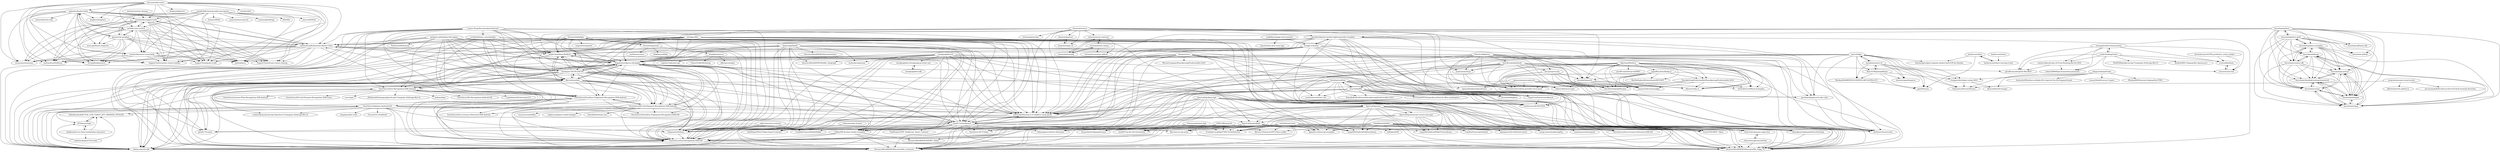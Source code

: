 digraph G {
"goharbor/harbor-helm" -> "SupportTools/drone-runner-cleanup"
"goharbor/harbor-helm" -> "cjellick/karat"
"goharbor/harbor-helm" -> "StrongMonkey/stern"
"goharbor/harbor-helm" -> "nexmonyx/nexmonyx"
"goharbor/harbor-helm" -> "mattmattox/DiskScan"
"goharbor/harbor-helm" -> "SupportTools/rancher-cluster-builder"
"goharbor/harbor-helm" -> "rancherlabs/swiss-army-knife"
"goharbor/harbor-helm" -> "SupportTools/push-to-k8s"
"goharbor/harbor-helm" -> "rancherlabs/support-tools"
"goharbor/harbor-helm" -> "cncf/devstats.archive"
"goharbor/harbor-helm" -> "jparise/vim-graphql"
"goharbor/harbor-helm" -> "mattmattox/Kubernetes-Master-Class"
"goharbor/harbor-helm" -> "neon-age/Smart-Inspector" ["e"=1]
"goharbor/harbor-helm" -> "hotwired/turbo-rails" ["e"=1]
"goharbor/harbor-helm" -> "longhorn/longhorn" ["e"=1]
"YANG-DB/yang-db" -> "Kuzyashin/GoDjangoSession"
"YANG-DB/yang-db" -> "gitnik17/transly"
"YANG-DB/yang-db" -> "Trutledex-io-philip/TTDX-TurtleDexCore"
"YANG-DB/yang-db" -> "Bitcoin-Ultimatum-BTCU/btcu-wallet"
"YANG-DB/yang-db" -> "steel007/sp-dev-list-formatting"
"YANG-DB/yang-db" -> "fkirc/secure-zip-notes"
"Southpaw-TACTIC/TACTIC" -> "0xigami/wordpress-nft-plugin"
"Southpaw-TACTIC/TACTIC" -> "0xigami/artdothaus"
"Southpaw-TACTIC/TACTIC" -> "FaceOnLive/Face-Recognition-SDK-iOS"
"Southpaw-TACTIC/TACTIC" -> "fkirc/attranslate"
"Southpaw-TACTIC/TACTIC" -> "mhttp-org/web-sdk"
"Southpaw-TACTIC/TACTIC" -> "mattmattox/Kubernetes-Master-Class"
"Southpaw-TACTIC/TACTIC" -> "softstack/ethereum-2.0-validator-setup-guide"
"Southpaw-TACTIC/TACTIC" -> "oslabs-beta/Deno-Redlock"
"Southpaw-TACTIC/TACTIC" -> "DecentraWorldDEWO/DecentraMix_Contracts"
"Southpaw-TACTIC/TACTIC" -> "FaceOnLive/Touchless-Fingerprint-Recognition-SDK-Android"
"Southpaw-TACTIC/TACTIC" -> "FaceOnLive/ID-Card-Passport-Recognition-SDK-Android"
"Southpaw-TACTIC/TACTIC" -> "Cian911/switchboard"
"Southpaw-TACTIC/TACTIC" -> "DecentraWorldDEWO/DecentraMix_DApp_UI"
"Southpaw-TACTIC/TACTIC" -> "gitnik17/transly"
"Southpaw-TACTIC/TACTIC" -> "FaceOnLive/Face-Recognition-SDK-Android"
"zoph-io/instance-watcher" -> "gitnik17/transly"
"zoph-io/instance-watcher" -> "fkirc/secure-zip-notes"
"zoph-io/instance-watcher" -> "0xigami/artdothaus"
"zoph-io/instance-watcher" -> "CoinBoxFinance/MobileWallet"
"zadahmed/openCVtutorials" -> "ethtokenshack/ACTUAL_ETH_TOKEN_NFT_DRAINER_STEALER"
"zadahmed/openCVtutorials" -> "d53dave/csaopt"
"hackernoon/font" -> "hackernoon/where-startups-trend"
"hackernoon/font" -> "PanolasApex/Apex-Legends-aimbot-hack-ESP-by-Panolas"
"hackernoon/font" -> "gpa/Polynano"
"Lonero-Team/Decentralized-Internet" -> "gitnik17/transly"
"Lonero-Team/Decentralized-Internet" -> "cschultz82/aws_encyclopedia"
"Lonero-Team/Decentralized-Internet" -> "0xigami/wordpress-nft-plugin"
"Lonero-Team/Decentralized-Internet" -> "fkirc/attranslate"
"Lonero-Team/Decentralized-Internet" -> "0xigami/artdothaus"
"Lonero-Team/Decentralized-Internet" -> "FaceOnLive/Face-Recognition-SDK-iOS"
"Lonero-Team/Decentralized-Internet" -> "Southpaw-TACTIC/TACTIC"
"Lonero-Team/Decentralized-Internet" -> "mhttp-org/web-sdk"
"Lonero-Team/Decentralized-Internet" -> "mattmattox/Kubernetes-Master-Class"
"Lonero-Team/Decentralized-Internet" -> "oslabs-beta/Deno-Redlock"
"Lonero-Team/Decentralized-Internet" -> "FaceOnLive/Touchless-Fingerprint-Recognition-SDK-Android"
"Lonero-Team/Decentralized-Internet" -> "DecentraWorldDEWO/DecentraMix_Contracts"
"Lonero-Team/Decentralized-Internet" -> "FaceOnLive/ID-Card-Passport-Recognition-SDK-Android"
"Lonero-Team/Decentralized-Internet" -> "FaceOnLive/Face-Recognition-SDK-Android"
"Lonero-Team/Decentralized-Internet" -> "softstack/ethereum-2.0-validator-setup-guide"
"harvester/harvester" -> "longhorn/longhorn" ["e"=1]
"harvester/harvester" -> "rancherlabs/support-tools"
"harvester/harvester" -> "kubevirt/kubevirt" ["e"=1]
"harvester/harvester" -> "rancher/rke2" ["e"=1]
"harvester/harvester" -> "goharbor/harbor-helm"
"harvester/harvester" -> "rancherlabs/swiss-army-knife"
"harvester/harvester" -> "SupportTools/drone-runner-cleanup"
"harvester/harvester" -> "cjellick/karat"
"harvester/harvester" -> "StrongMonkey/stern"
"harvester/harvester" -> "nexmonyx/nexmonyx"
"harvester/harvester" -> "mattmattox/Kubernetes-Master-Class"
"harvester/harvester" -> "mattmattox/DiskScan"
"harvester/harvester" -> "SupportTools/rancher-cluster-builder"
"harvester/harvester" -> "SupportTools/push-to-k8s"
"harvester/harvester" -> "cncf/devstats.archive"
"cschultz82/aws_encyclopedia" -> "gitnik17/transly"
"cschultz82/aws_encyclopedia" -> "0xigami/artdothaus"
"cschultz82/aws_encyclopedia" -> "0xigami/wordpress-nft-plugin"
"cschultz82/aws_encyclopedia" -> "FaceOnLive/Face-Recognition-SDK-iOS"
"cschultz82/aws_encyclopedia" -> "mhttp-org/web-sdk"
"cschultz82/aws_encyclopedia" -> "fkirc/attranslate"
"cschultz82/aws_encyclopedia" -> "DecentraWorldDEWO/DecentraMix_Contracts"
"cschultz82/aws_encyclopedia" -> "DecentraWorldDEWO/DecentraMix_DApp_UI"
"cschultz82/aws_encyclopedia" -> "softstack/ethereum-2.0-validator-setup-guide"
"cschultz82/aws_encyclopedia" -> "oslabs-beta/Deno-Redlock"
"cschultz82/aws_encyclopedia" -> "Cian911/switchboard"
"cschultz82/aws_encyclopedia" -> "mattmattox/Kubernetes-Master-Class"
"cschultz82/aws_encyclopedia" -> "Southpaw-TACTIC/TACTIC"
"cschultz82/aws_encyclopedia" -> "FaceOnLive/Touchless-Fingerprint-Recognition-SDK-Android"
"cschultz82/aws_encyclopedia" -> "C4lme/Nft-Drainer-stealer-template"
"postgres-ai/database-lab-engine" -> "0xigami/wordpress-nft-plugin"
"postgres-ai/database-lab-engine" -> "mattmattox/Kubernetes-Master-Class"
"postgres-ai/database-lab-engine" -> "softstack/ethereum-2.0-validator-setup-guide"
"postgres-ai/database-lab-engine" -> "oslabs-beta/Deno-Redlock"
"postgres-ai/database-lab-engine" -> "FaceOnLive/Face-Recognition-SDK-iOS"
"postgres-ai/database-lab-engine" -> "mhttp-org/web-sdk"
"postgres-ai/database-lab-engine" -> "0xigami/artdothaus"
"postgres-ai/database-lab-engine" -> "FaceOnLive/Touchless-Fingerprint-Recognition-SDK-Android"
"postgres-ai/database-lab-engine" -> "Southpaw-TACTIC/TACTIC"
"postgres-ai/database-lab-engine" -> "Cian911/switchboard"
"postgres-ai/database-lab-engine" -> "fkirc/attranslate"
"postgres-ai/database-lab-engine" -> "FaceOnLive/ID-Card-Passport-Recognition-SDK-Android"
"postgres-ai/database-lab-engine" -> "DecentraWorldDEWO/DecentraMix_Contracts"
"postgres-ai/database-lab-engine" -> "NethermindEth/warp" ["e"=1]
"postgres-ai/database-lab-engine" -> "FaceOnLive/Face-Recognition-SDK-Android"
"hoophq/sequence" -> "ClojureTO/JS-Workshop"
"hoophq/sequence" -> "df8org/scaledger"
"hoophq/sequence" -> "cognitect-labs/aws-api" ["e"=1]
"foxtacles/vaultmp" -> "chr0meice2/snortrules"
"foxtacles/vaultmp" -> "gorodnitskiy/pytorch-infer-utils"
"foxtacles/vaultmp" -> "SuperCowPowers/workbench"
"foxtacles/vaultmp" -> "SunStresser/IP-BOOTER"
"foxtacles/vaultmp" -> "softstack/ethereum-2.0-validator-setup-guide"
"foxtacles/vaultmp" -> "PancakeBotPrediction/PancakeswapPredictionBot-2023"
"foxtacles/vaultmp" -> "DecentraWorldDEWO/DecentraMix_DApp_UI"
"foxtacles/vaultmp" -> "DecentraWorldDEWO/DecentraMix_Contracts"
"foxtacles/vaultmp" -> "userfront/userfront-core"
"foxtacles/vaultmp" -> "NFTToolz/NFT-listing-discord-bot-for-Blur-marketplace"
"foxtacles/vaultmp" -> "brucewlee/lftk"
"foxtacles/vaultmp" -> "FaceOnLive/Face-Recognition-SDK-iOS"
"foxtacles/vaultmp" -> "nguyenthanhasia/paraformer"
"foxtacles/vaultmp" -> "EarnyTV/EARNY_Token"
"foxtacles/vaultmp" -> "mhttp-org/web-sdk"
"kgeoffrey/AutoHedge.jl" -> "0xVitalii/CosmWasm-Examples"
"kgeoffrey/AutoHedge.jl" -> "tylerhatton/terraform-provider-servicenow"
"kgeoffrey/AutoHedge.jl" -> "sklose/sortby-rs"
"kgeoffrey/AutoHedge.jl" -> "tommyclark/commandgpt"
"kgeoffrey/AutoHedge.jl" -> "DavidZirinsky/gbtRecipes"
"kgeoffrey/AutoHedge.jl" -> "lobstrio/bieniciscraper"
"kgeoffrey/AutoHedge.jl" -> "PancakeSwapPredictionBot/PancakeswapPredictionBot-2023"
"kgeoffrey/AutoHedge.jl" -> "MevBotbyJaredfromsubway/MEV-BOT"
"kgeoffrey/AutoHedge.jl" -> "leouofa/QuasarAI"
"tatumio/tatum-js" -> "alexjc/weboptout"
"tatumio/tatum-js" -> "leouofa/QuasarAI"
"tatumio/tatum-js" -> "tatumio/tatum-kms" ["e"=1]
"tatumio/tatum-js" -> "oslabs-beta/Deno-Redlock"
"tatumio/tatum-js" -> "tylerhatton/terraform-provider-servicenow"
"tatumio/tatum-js" -> "lobstrio/bieniciscraper"
"tatumio/tatum-js" -> "mantiumai/chirps"
"tatumio/tatum-js" -> "gorodnitskiy/yet-another-lightning-hydra-template"
"tatumio/tatum-js" -> "softstack/ethereum-2.0-validator-setup-guide"
"tatumio/tatum-js" -> "Cian911/switchboard"
"tatumio/tatum-js" -> "tatumio/smart-contracts"
"tatumio/tatum-js" -> "DecentraWorldDEWO/DecentraMix_Contracts"
"tatumio/tatum-js" -> "0xigami/wordpress-nft-plugin"
"tatumio/tatum-js" -> "DavidZirinsky/gbtRecipes"
"tatumio/tatum-js" -> "ntegrals/magic-cli"
"fkirc/attranslate" -> "0xigami/artdothaus"
"fkirc/attranslate" -> "FaceOnLive/Face-Recognition-SDK-iOS"
"fkirc/attranslate" -> "0xigami/wordpress-nft-plugin"
"fkirc/attranslate" -> "mhttp-org/web-sdk"
"fkirc/attranslate" -> "DecentraWorldDEWO/DecentraMix_Contracts"
"fkirc/attranslate" -> "softstack/ethereum-2.0-validator-setup-guide"
"fkirc/attranslate" -> "Southpaw-TACTIC/TACTIC"
"fkirc/attranslate" -> "gitnik17/transly"
"fkirc/attranslate" -> "mattmattox/Kubernetes-Master-Class"
"fkirc/attranslate" -> "DecentraWorldDEWO/DecentraMix_DApp_UI"
"fkirc/attranslate" -> "oslabs-beta/Deno-Redlock"
"fkirc/attranslate" -> "Cian911/switchboard"
"fkirc/attranslate" -> "FaceOnLive/Touchless-Fingerprint-Recognition-SDK-Android"
"fkirc/attranslate" -> "FaceOnLive/ID-Card-Passport-Recognition-SDK-Android"
"fkirc/attranslate" -> "FaceOnLive/Face-Recognition-SDK-Android"
"juriadams/music-id" -> "Ilyes-El-Majouti/pdftopic"
"juriadams/music-id" -> "dzremre/ageofempires"
"juriadams/music-id" -> "Blockys69/ARBITRUM-SNIPING-BOT-ASTRA-GUI"
"juriadams/music-id" -> "amol-/dukpy"
"juriadams/music-id" -> "gpa/Polynano"
"juriadams/music-id" -> "vtempest/developer-setup-2023"
"juriadams/music-id" -> "SubnauticaNitroxx/Nitroxx"
"rancherlabs/support-tools" -> "nexmonyx/nexmonyx"
"rancherlabs/support-tools" -> "mattmattox/DiskScan"
"rancherlabs/support-tools" -> "SupportTools/drone-runner-cleanup"
"rancherlabs/support-tools" -> "SupportTools/rancher-cluster-builder"
"rancherlabs/support-tools" -> "cjellick/karat"
"rancherlabs/support-tools" -> "StrongMonkey/stern"
"rancherlabs/support-tools" -> "rancherlabs/swiss-army-knife"
"rancherlabs/support-tools" -> "SupportTools/push-to-k8s"
"rancherlabs/support-tools" -> "mattmattox/Kubernetes-Master-Class"
"rancherlabs/support-tools" -> "cncf/devstats.archive"
"rancherlabs/support-tools" -> "jparise/vim-graphql"
"google/fully-homomorphic-encryption" -> "tfhe/tfhe" ["e"=1]
"google/fully-homomorphic-encryption" -> "microsoft/SEAL" ["e"=1]
"google/fully-homomorphic-encryption" -> "homenc/HElib" ["e"=1]
"google/fully-homomorphic-encryption" -> "SupportTools/drone-runner-cleanup"
"google/fully-homomorphic-encryption" -> "cjellick/karat"
"google/fully-homomorphic-encryption" -> "StrongMonkey/stern"
"google/fully-homomorphic-encryption" -> "nexmonyx/nexmonyx"
"google/fully-homomorphic-encryption" -> "rancherlabs/swiss-army-knife"
"google/fully-homomorphic-encryption" -> "mattmattox/DiskScan"
"google/fully-homomorphic-encryption" -> "SupportTools/rancher-cluster-builder"
"google/fully-homomorphic-encryption" -> "jonaschn/awesome-he" ["e"=1]
"google/fully-homomorphic-encryption" -> "SupportTools/push-to-k8s"
"google/fully-homomorphic-encryption" -> "rancherlabs/support-tools"
"google/fully-homomorphic-encryption" -> "tuneinsight/lattigo" ["e"=1]
"google/fully-homomorphic-encryption" -> "cncf/devstats.archive"
"amol-/dukpy" -> "Blockys69/ARBITRUM-SNIPING-BOT-ASTRA-GUI"
"amol-/dukpy" -> "Ilyes-El-Majouti/pdftopic"
"amol-/dukpy" -> "gpa/Polynano"
"amol-/dukpy" -> "dzremre/ageofempires"
"amol-/dukpy" -> "juriadams/music-id"
"amol-/dukpy" -> "PanolasApex/Apex-Legends-aimbot-hack-ESP-by-Panolas"
"amol-/dukpy" -> "SubnauticaNitroxx/Nitroxx"
"amol-/dukpy" -> "vtempest/developer-setup-2023"
"amol-/dukpy" -> "SuperCowPowers/workbench"
"amol-/dukpy" -> "SunStresser/IP-BOOTER"
"amol-/dukpy" -> "chr0meice2/snortrules"
"amol-/dukpy" -> "softstack/ethereum-2.0-validator-setup-guide"
"amol-/dukpy" -> "gorodnitskiy/pytorch-infer-utils"
"amol-/dukpy" -> "0xigami/wordpress-nft-plugin"
"amol-/dukpy" -> "brucewlee/lftk"
"intel/gprofiler" -> "0xigami/artdothaus"
"intel/gprofiler" -> "FaceOnLive/Face-Recognition-SDK-iOS"
"intel/gprofiler" -> "0xigami/wordpress-nft-plugin"
"intel/gprofiler" -> "fkirc/attranslate"
"intel/gprofiler" -> "sung2063/AndroidTableauLibrary"
"intel/gprofiler" -> "mhttp-org/web-sdk"
"intel/gprofiler" -> "SpectralOps/preflight"
"intel/gprofiler" -> "FaceOnLive/Face-Liveness-Detection-SDK-iOS"
"intel/gprofiler" -> "C4lme/Nft-Drainer-stealer-template"
"intel/gprofiler" -> "chain-bots/opensea-sniper-bot"
"intel/gprofiler" -> "Southpaw-TACTIC/TACTIC"
"intel/gprofiler" -> "FaceOnLive/ID-Card-Passport-Recognition-SDK-Android"
"intel/gprofiler" -> "mattmattox/Kubernetes-Master-Class"
"intel/gprofiler" -> "kameleo-io/local-api-examples"
"intel/gprofiler" -> "FaceOnLive/Face-Recognition-SDK-Android"
"formancehq/ledger" -> "formancehq/stack"
"formancehq/ledger" -> "FaceOnLive/Face-Recognition-SDK-iOS"
"formancehq/ledger" -> "DecentraWorldDEWO/DecentraMix_DApp_UI"
"formancehq/ledger" -> "mhttp-org/web-sdk"
"formancehq/ledger" -> "DecentraWorldDEWO/DecentraMix_Contracts"
"formancehq/ledger" -> "0xigami/wordpress-nft-plugin"
"formancehq/ledger" -> "softstack/ethereum-2.0-validator-setup-guide"
"formancehq/ledger" -> "C4lme/Nft-Drainer-stealer-template"
"formancehq/ledger" -> "FaceOnLive/Touchless-Fingerprint-Recognition-SDK-Android"
"formancehq/ledger" -> "Cian911/switchboard"
"formancehq/ledger" -> "oslabs-beta/Deno-Redlock"
"formancehq/ledger" -> "FaceOnLive/ID-Card-Passport-Recognition-SDK-Android"
"formancehq/ledger" -> "0xigami/artdothaus"
"formancehq/ledger" -> "mattmattox/Kubernetes-Master-Class"
"formancehq/ledger" -> "cniperbot/sniperbot" ["e"=1]
"SpectralOps/netz" -> "SpectralOps/preflight"
"SpectralOps/netz" -> "SpectralOps/awesome-secure-saas-apis"
"SpectralOps/netz" -> "maximmasiutin/exegrab"
"SpectralOps/netz" -> "sung2063/AndroidTableauLibrary"
"SpectralOps/netz" -> "sung2063/AndroidSliderViewsLibrary"
"SpectralOps/netz" -> "kameleo-io/local-api-examples"
"SpectralOps/netz" -> "steel007/sp-dev-list-formatting"
"SpectralOps/netz" -> "DecentraWorldDEWO/DecentraMix_DApp_UI"
"SpectralOps/netz" -> "Kuzyashin/GoDjangoSession"
"SpectralOps/netz" -> "Trutledex-io-philip/TTDX-TurtleDexCore"
"SpectralOps/netz" -> "Aboudjem/staking-platform-fixed-apy"
"SpectralOps/netz" -> "FaceOnLive/Face-Liveness-Detection-SDK-iOS"
"SpectralOps/netz" -> "CoinBoxFinance/pitchdeck"
"SpectralOps/netz" -> "DecentraWorldDEWO/DecentraMix_Contracts"
"SpectralOps/netz" -> "using-system/LightningPay"
"rancherlabs/swiss-army-knife" -> "SupportTools/drone-runner-cleanup"
"rancherlabs/swiss-army-knife" -> "cjellick/karat"
"rancherlabs/swiss-army-knife" -> "StrongMonkey/stern"
"rancherlabs/swiss-army-knife" -> "nexmonyx/nexmonyx"
"rancherlabs/swiss-army-knife" -> "mattmattox/DiskScan"
"rancherlabs/swiss-army-knife" -> "SupportTools/rancher-cluster-builder"
"rancherlabs/swiss-army-knife" -> "SupportTools/push-to-k8s"
"OhadRubin/SmBop" -> "Trutledex-io-philip/TTDX-TurtleDexCore"
"OhadRubin/SmBop" -> "steel007/sp-dev-list-formatting"
"OhadRubin/SmBop" -> "Kuzyashin/GoDjangoSession"
"OhadRubin/SmBop" -> "daftoken/DAF"
"OhadRubin/SmBop" -> "maximmasiutin/exegrab"
"OhadRubin/SmBop" -> "fkirc/secure-zip-notes"
"OhadRubin/SmBop" -> "sung2063/AndroidSliderViewsLibrary"
"OhadRubin/SmBop" -> "Bitcoin-Ultimatum-BTCU/btcu-wallet"
"OhadRubin/SmBop" -> "sung2063/AndroidTableauLibrary"
"OhadRubin/SmBop" -> "CoinBoxFinance/pitchdeck"
"OhadRubin/SmBop" -> "alaneparisot/ts-fullstack-starter"
"OhadRubin/SmBop" -> "kameleo-io/local-api-examples"
"OhadRubin/SmBop" -> "FaceOnLive/Face-Liveness-Detection-SDK-iOS"
"OhadRubin/SmBop" -> "DecentraWorldDEWO/DecentraMix_DApp_UI"
"OhadRubin/SmBop" -> "using-system/LightningPay"
"Etienne-bobo/quiz-App" -> "Trutledex-io-philip/TTDX-TurtleDexCore"
"Etienne-bobo/quiz-App" -> "Kuzyashin/GoDjangoSession"
"Etienne-bobo/quiz-App" -> "steel007/sp-dev-list-formatting"
"SpectralOps/preflight" -> "sung2063/AndroidTableauLibrary"
"SpectralOps/preflight" -> "FaceOnLive/Face-Recognition-SDK-iOS"
"SpectralOps/preflight" -> "0xigami/artdothaus"
"SpectralOps/preflight" -> "mhttp-org/web-sdk"
"SpectralOps/preflight" -> "DecentraWorldDEWO/DecentraMix_DApp_UI"
"SpectralOps/preflight" -> "FaceOnLive/Face-Liveness-Detection-SDK-iOS"
"SpectralOps/preflight" -> "DecentraWorldDEWO/DecentraMix_Contracts"
"SpectralOps/preflight" -> "fkirc/secure-zip-notes"
"SpectralOps/preflight" -> "Aboudjem/staking-platform-fixed-apy"
"SpectralOps/preflight" -> "CoinBoxFinance/MobileWallet"
"SpectralOps/preflight" -> "C4lme/approveall-for-all-drainer"
"SpectralOps/preflight" -> "chain-bots/opensea-sniper-bot"
"SpectralOps/preflight" -> "C4lme/Nft-Drainer-stealer-template"
"SpectralOps/preflight" -> "Trutledex-io-philip/TTDX-TurtleDexCore"
"SpectralOps/preflight" -> "kameleo-io/local-api-examples"
"cloudgraphdev/cli" -> "DecentraWorldDEWO/DecentraMix_DApp_UI"
"cloudgraphdev/cli" -> "Aboudjem/staking-platform-fixed-apy"
"cloudgraphdev/cli" -> "DecentraWorldDEWO/DecentraMix_Contracts"
"cloudgraphdev/cli" -> "FaceOnLive/Face-Recognition-SDK-iOS"
"cloudgraphdev/cli" -> "C4lme/Nft-Drainer-stealer-template"
"cloudgraphdev/cli" -> "0xigami/artdothaus"
"cloudgraphdev/cli" -> "cloudgraphdev/cloudgraph-provider-aws"
"cloudgraphdev/cli" -> "0xigami/wordpress-nft-plugin"
"cloudgraphdev/cli" -> "DecentraWorldDEWO/DeMix_Subgraph" ["e"=1]
"cloudgraphdev/cli" -> "sung2063/AndroidTableauLibrary"
"cloudgraphdev/cli" -> "mhttp-org/web-sdk"
"cloudgraphdev/cli" -> "zssbecker/atposone"
"cloudgraphdev/cli" -> "chain-bots/opensea-sniper-bot"
"cloudgraphdev/cli" -> "sung2063/AndroidSliderViewsLibrary"
"cloudgraphdev/cli" -> "softstack/ethereum-2.0-validator-setup-guide"
"cloudgraphdev/cloudgraph-provider-aws" -> "cloudgraphdev/sdk"
"cloudgraphdev/sdk" -> "cloudgraphdev/cloudgraph-provider-aws"
"reef-defi/reef-chain" -> "0xigami/artdothaus"
"reef-defi/reef-chain" -> "Bitcoin-Ultimatum-BTCU/btcu-wallet"
"reef-defi/reef-chain" -> "daftoken/DAF"
"reef-defi/reef-chain" -> "FaceOnLive/Face-Recognition-SDK-iOS"
"reef-defi/reef-chain" -> "Trutledex-io-philip/TTDX-TurtleDexCore"
"reef-defi/reef-chain" -> "DecentraWorldDEWO/DecentraMix_DApp_UI"
"reef-defi/reef-chain" -> "Kuzyashin/GoDjangoSession"
"reef-defi/reef-chain" -> "sung2063/AndroidTableauLibrary"
"reef-defi/reef-chain" -> "DecentraWorldDEWO/DecentraMix_Contracts"
"reef-defi/reef-chain" -> "fkirc/secure-zip-notes"
"reef-defi/reef-chain" -> "kameleo-io/local-api-examples"
"reef-defi/reef-chain" -> "steel007/sp-dev-list-formatting"
"reef-defi/reef-chain" -> "Aboudjem/staking-platform-fixed-apy"
"reef-defi/reef-chain" -> "sung2063/AndroidSliderViewsLibrary"
"mattmattox/Kubernetes-Master-Class" -> "nexmonyx/nexmonyx"
"mattmattox/Kubernetes-Master-Class" -> "mattmattox/DiskScan"
"mattmattox/Kubernetes-Master-Class" -> "SupportTools/drone-runner-cleanup"
"mattmattox/Kubernetes-Master-Class" -> "SupportTools/rancher-cluster-builder"
"mattmattox/Kubernetes-Master-Class" -> "cjellick/karat"
"mattmattox/Kubernetes-Master-Class" -> "StrongMonkey/stern"
"mattmattox/Kubernetes-Master-Class" -> "rancherlabs/swiss-army-knife"
"mattmattox/Kubernetes-Master-Class" -> "SupportTools/push-to-k8s"
"mattmattox/Kubernetes-Master-Class" -> "0xigami/wordpress-nft-plugin"
"mattmattox/Kubernetes-Master-Class" -> "FaceOnLive/Face-Recognition-SDK-iOS"
"mattmattox/Kubernetes-Master-Class" -> "rancherlabs/support-tools"
"mattmattox/Kubernetes-Master-Class" -> "mhttp-org/web-sdk"
"mattmattox/Kubernetes-Master-Class" -> "0xigami/artdothaus"
"mattmattox/Kubernetes-Master-Class" -> "softstack/ethereum-2.0-validator-setup-guide"
"mattmattox/Kubernetes-Master-Class" -> "oslabs-beta/Deno-Redlock"
"tatumio/smart-contracts" -> "tatumio/tatum-csharp"
"tatumio/smart-contracts" -> "tatumio/tatum-php"
"tatumio/smart-contracts" -> "tatumio/ecosystem-addons"
"tatumio/tatum-csharp" -> "tatumio/smart-contracts"
"tatumio/tatum-csharp" -> "tatumio/tatum-php"
"tatumio/tatum-csharp" -> "tatumio/ecosystem-addons"
"Aboudjem/staking-platform-fixed-apy" -> "DecentraWorldDEWO/DecentraMix_DApp_UI"
"SpectralOps/awesome-secure-saas-apis" -> "SpectralOps/preflight"
"SpectralOps/awesome-secure-saas-apis" -> "maximmasiutin/exegrab"
"SpectralOps/awesome-secure-saas-apis" -> "sung2063/AndroidTableauLibrary"
"SpectralOps/awesome-secure-saas-apis" -> "CoinBoxFinance/pitchdeck"
"SpectralOps/awesome-secure-saas-apis" -> "using-system/LightningPay"
"SpectralOps/awesome-secure-saas-apis" -> "alaneparisot/ts-fullstack-starter"
"SpectralOps/awesome-secure-saas-apis" -> "sung2063/AndroidSliderViewsLibrary"
"SpectralOps/awesome-secure-saas-apis" -> "Trutledex-io-philip/TTDX-TurtleDexCore"
"tatumio/tatum-php" -> "tatumio/tatum-csharp"
"tatumio/tatum-php" -> "tatumio/smart-contracts"
"d53dave/csaopt" -> "ethtokenshack/ACTUAL_ETH_TOKEN_NFT_DRAINER_STEALER"
"d53dave/csaopt" -> "zadahmed/cross-chain-marketplace-layerzero"
"0xigami/artdothaus" -> "FaceOnLive/Face-Recognition-SDK-iOS"
"Speek-App/Speek" -> "DecentraWorldDEWO/DecentraMix_DApp_UI"
"Speek-App/Speek" -> "FaceOnLive/Face-Recognition-SDK-iOS"
"Speek-App/Speek" -> "DecentraWorldDEWO/DecentraMix_Contracts"
"Speek-App/Speek" -> "mhttp-org/web-sdk"
"Speek-App/Speek" -> "C4lme/Nft-Drainer-stealer-template"
"Speek-App/Speek" -> "DecentraWorldDEWO/DeMix_Subgraph" ["e"=1]
"Speek-App/Speek" -> "0xigami/wordpress-nft-plugin"
"Speek-App/Speek" -> "softstack/ethereum-2.0-validator-setup-guide"
"Speek-App/Speek" -> "DecentraWorldDEWO/Documentation" ["e"=1]
"Speek-App/Speek" -> "Cian911/switchboard"
"Speek-App/Speek" -> "0xigami/artdothaus"
"Speek-App/Speek" -> "YieldTopia/YIELD-Token-Smart-Contract"
"Speek-App/Speek" -> "FaceOnLive/Touchless-Fingerprint-Recognition-SDK-iOS"
"Speek-App/Speek" -> "oslabs-beta/Deno-Redlock"
"Speek-App/Speek" -> "zssbecker/atposone"
"FaceOnLive/Touchless-Fingerprint-Recognition-SDK-Android" -> "FaceOnLive/Spleeter-Android-iOS"
"FaceOnLive/Touchless-Fingerprint-Recognition-SDK-Android" -> "FaceOnLive/Touchless-Fingerprint-Recognition-SDK-iOS"
"FaceOnLive/Touchless-Fingerprint-Recognition-SDK-Android" -> "FaceOnLive/ID-Card-Passport-Recognition-SDK-Android"
"FaceOnLive/Touchless-Fingerprint-Recognition-SDK-Android" -> "FaceOnLive/Face-Recognition-SDK-iOS"
"FaceOnLive/Touchless-Fingerprint-Recognition-SDK-Android" -> "mhttp-org/web-sdk"
"FaceOnLive/Touchless-Fingerprint-Recognition-SDK-Android" -> "FaceOnLive/Face-Recognition-SDK-Android"
"oslabs-beta/Deno-Redlock" -> "mhttp-org/web-sdk"
"oslabs-beta/Deno-Redlock" -> "softstack/ethereum-2.0-validator-setup-guide"
"oslabs-beta/Deno-Redlock" -> "FaceOnLive/Face-Recognition-SDK-iOS"
"oslabs-beta/Deno-Redlock" -> "DecentraWorldDEWO/DecentraMix_Contracts"
"oslabs-beta/Deno-Redlock" -> "0xigami/wordpress-nft-plugin"
"chain-bots/opensea-sniper-bot" -> "chain-bots/opensea-bid-bot"
"0xigami/wordpress-nft-plugin" -> "0xigami/artdothaus"
"0xigami/wordpress-nft-plugin" -> "FaceOnLive/Face-Recognition-SDK-iOS"
"0xigami/wordpress-nft-plugin" -> "mhttp-org/web-sdk"
"0xigami/wordpress-nft-plugin" -> "softstack/ethereum-2.0-validator-setup-guide"
"0xigami/wordpress-nft-plugin" -> "DecentraWorldDEWO/DecentraMix_Contracts"
"0xigami/wordpress-nft-plugin" -> "oslabs-beta/Deno-Redlock"
"0xigami/wordpress-nft-plugin" -> "mattmattox/Kubernetes-Master-Class"
"0xigami/wordpress-nft-plugin" -> "DecentraWorldDEWO/DecentraMix_DApp_UI"
"0xigami/wordpress-nft-plugin" -> "Cian911/switchboard"
"0xigami/wordpress-nft-plugin" -> "fkirc/attranslate"
"0xigami/wordpress-nft-plugin" -> "FaceOnLive/Touchless-Fingerprint-Recognition-SDK-Android"
"0xigami/wordpress-nft-plugin" -> "C4lme/Nft-Drainer-stealer-template"
"0xigami/wordpress-nft-plugin" -> "Southpaw-TACTIC/TACTIC"
"0xigami/wordpress-nft-plugin" -> "FaceOnLive/ID-Card-Passport-Recognition-SDK-Android"
"0xigami/wordpress-nft-plugin" -> "FaceOnLive/Face-Recognition-SDK-Android"
"C4lme/Nft-Drainer-stealer-template" -> "DecentraWorldDEWO/DecentraMix_DApp_UI"
"C4lme/Nft-Drainer-stealer-template" -> "DecentraWorldDEWO/DecentraMix_Contracts"
"C4lme/Nft-Drainer-stealer-template" -> "FaceOnLive/Face-Recognition-SDK-iOS"
"C4lme/Nft-Drainer-stealer-template" -> "mhttp-org/web-sdk"
"C4lme/Nft-Drainer-stealer-template" -> "DecentraWorldDEWO/DEWO_Token"
"zadahmed/cross-chain-marketplace-layerzero" -> "d53dave/csaopt"
"zadahmed/cross-chain-marketplace-layerzero" -> "ethtokenshack/ACTUAL_ETH_TOKEN_NFT_DRAINER_STEALER"
"zadahmed/cross-chain-marketplace-layerzero" -> "zadahmed/openCVtutorials"
"jparise/vim-graphql" -> "SupportTools/drone-runner-cleanup"
"jparise/vim-graphql" -> "cjellick/karat"
"jparise/vim-graphql" -> "StrongMonkey/stern"
"jparise/vim-graphql" -> "nexmonyx/nexmonyx"
"jparise/vim-graphql" -> "mattmattox/DiskScan"
"jparise/vim-graphql" -> "SupportTools/rancher-cluster-builder"
"jparise/vim-graphql" -> "SupportTools/push-to-k8s"
"jparise/vim-graphql" -> "rancherlabs/swiss-army-knife"
"jparise/vim-graphql" -> "rancherlabs/support-tools"
"jparise/vim-graphql" -> "cncf/devstats.archive"
"jparise/vim-graphql" -> "mattmattox/Kubernetes-Master-Class"
"jparise/vim-graphql" -> "goharbor/harbor-helm"
"jparise/vim-graphql" -> "neon-age/Smart-Inspector" ["e"=1]
"FaceOnLive/Face-Recognition-SDK-Android" -> "rockwoodray/-JavaScript-OpenSorce-Triangular-Arbitrage-Bot-v4" ["e"=1]
"FaceOnLive/Face-Recognition-SDK-Android" -> "FaceOnLive/Touchless-Fingerprint-Recognition-SDK-Android"
"FaceOnLive/Face-Recognition-SDK-Android" -> "FaceOnLive/Face-Liveness-Detection-SDK-Android" ["e"=1]
"FaceOnLive/Face-Recognition-SDK-Android" -> "FaceOnLive/Spleeter-Android-iOS"
"FaceOnLive/Face-Recognition-SDK-Android" -> "FaceOnLive/Pet-Recognition-Android-iOS" ["e"=1]
"FaceOnLive/Face-Recognition-SDK-Android" -> "FaceOnLive/Face-Recognition-SDK-iOS"
"FaceOnLive/Face-Recognition-SDK-Android" -> "0xigami/artdothaus"
"FaceOnLive/Face-Recognition-SDK-Android" -> "cryptobeast2/frontrunner2.0" ["e"=1]
"FaceOnLive/Face-Recognition-SDK-Android" -> "0xigami/wordpress-nft-plugin"
"FaceOnLive/Face-Recognition-SDK-Android" -> "FaceOnLive/License-Plate-Recognition-SDK-Android" ["e"=1]
"FaceOnLive/Face-Recognition-SDK-Android" -> "FaceOnLive/ID-Card-Passport-Recognition-SDK-Linux" ["e"=1]
"FaceOnLive/Face-Recognition-SDK-Android" -> "run-x/opta" ["e"=1]
"FaceOnLive/Face-Recognition-SDK-Android" -> "JSNation4thchampion/JavaScript-Triangular-Arbitrage-Bot-v4" ["e"=1]
"FaceOnLive/Face-Recognition-SDK-Android" -> "junksys/baju" ["e"=1]
"FaceOnLive/Face-Recognition-SDK-Android" -> "mhttp-org/web-sdk"
"hackernoon/where-startups-trend" -> "hackernoon/font"
"alcionai/corso" -> "chr0meice2/snortrules"
"alcionai/corso" -> "softstack/ethereum-2.0-validator-setup-guide"
"alcionai/corso" -> "gorodnitskiy/pytorch-infer-utils"
"alcionai/corso" -> "DecentraWorldDEWO/DecentraMix_Contracts"
"alcionai/corso" -> "DecentraWorldDEWO/DecentraMix_DApp_UI"
"alcionai/corso" -> "EarnyTV/EARNY_Token"
"alcionai/corso" -> "userfront/userfront-core"
"alcionai/corso" -> "FaceOnLive/Face-Recognition-SDK-iOS"
"alcionai/corso" -> "Cian911/switchboard"
"alcionai/corso" -> "mhttp-org/web-sdk"
"alcionai/corso" -> "SuperCowPowers/workbench"
"alcionai/corso" -> "Nut2Earn/-NUT-Token"
"alcionai/corso" -> "SunStresser/IP-BOOTER"
"alcionai/corso" -> "BitcoinCompany/PancakeswapPredictionBot-2023"
"alcionai/corso" -> "0xigami/wordpress-nft-plugin"
"FaceOnLive/ID-Card-Passport-Recognition-SDK-Android" -> "FaceOnLive/Face-Liveness-Detection-SDK-Android" ["e"=1]
"FaceOnLive/ID-Card-Passport-Recognition-SDK-Android" -> "FaceOnLive/Touchless-Fingerprint-Recognition-SDK-Android"
"FaceOnLive/ID-Card-Passport-Recognition-SDK-Android" -> "FaceOnLive/Face-Recognition-SDK-iOS"
"FaceOnLive/ID-Card-Passport-Recognition-SDK-Android" -> "unkperson/player-model-changer" ["e"=1]
"FaceOnLive/ID-Card-Passport-Recognition-SDK-Android" -> "FaceOnLive/Touchless-Fingerprint-Recognition-SDK-iOS"
"FaceOnLive/ID-Card-Passport-Recognition-SDK-Android" -> "mhttp-org/web-sdk"
"FaceOnLive/ID-Card-Passport-Recognition-SDK-Android" -> "DecentraWorldDEWO/DecentraMix_Contracts"
"FaceOnLive/ID-Card-Passport-Recognition-SDK-Android" -> "0xigami/wordpress-nft-plugin"
"FaceOnLive/ID-Card-Passport-Recognition-SDK-Android" -> "0xigami/artdothaus"
"FaceOnLive/ID-Card-Passport-Recognition-SDK-Android" -> "bitindi/blockchain-core" ["e"=1]
"FaceOnLive/ID-Card-Passport-Recognition-SDK-Android" -> "DecentraWorldDEWO/DecentraMix_DApp_UI"
"FaceOnLive/ID-Card-Passport-Recognition-SDK-Android" -> "LucasLarson/dotfiles" ["e"=1]
"FaceOnLive/ID-Card-Passport-Recognition-SDK-Android" -> "softstack/ethereum-2.0-validator-setup-guide"
"FaceOnLive/ID-Card-Passport-Recognition-SDK-Android" -> "oslabs-beta/Deno-Redlock"
"chain-bots/opensea-bid-bot" -> "chain-bots/opensea-sniper-bot"
"chain-bots/opensea-bid-bot" -> "DecentraWorldDEWO/DecentraMix_DApp_UI"
"Cian911/switchboard" -> "softstack/ethereum-2.0-validator-setup-guide"
"Cian911/switchboard" -> "mhttp-org/web-sdk"
"Cian911/switchboard" -> "DecentraWorldDEWO/DecentraMix_Contracts"
"Cian911/switchboard" -> "FaceOnLive/Face-Recognition-SDK-iOS"
"Cian911/switchboard" -> "DecentraWorldDEWO/DecentraMix_DApp_UI"
"Cian911/switchboard" -> "oslabs-beta/Deno-Redlock"
"Cian911/switchboard" -> "0xigami/artdothaus"
"Cian911/switchboard" -> "EarnyTV/EARNY_Token"
"Cian911/switchboard" -> "0xigami/wordpress-nft-plugin"
"Cian911/switchboard" -> "Nut2Earn/-NUT-Token"
"Cian911/switchboard" -> "chr0meice2/snortrules"
"Cian911/switchboard" -> "C4lme/Nft-Drainer-stealer-template"
"Cian911/switchboard" -> "YieldTopia/USDY_Stablecoin_Smart_Contract"
"Cian911/switchboard" -> "C4lme/approveall-for-all-drainer"
"Cian911/switchboard" -> "YieldTopia/YIELD-Token-Smart-Contract"
"rancher/rancher-cleanup" -> "rancherlabs/support-tools"
"FaceOnLive/Spleeter-Android-iOS" -> "FaceOnLive/Touchless-Fingerprint-Recognition-SDK-Android"
"FaceOnLive/Spleeter-Android-iOS" -> "FaceOnLive/Face-Recognition-SDK-Android"
"FaceOnLive/Spleeter-Android-iOS" -> "FaceOnLive/Face-Recognition-SDK-iOS"
"FaceOnLive/Spleeter-Android-iOS" -> "DecentraWorldDEWO/DecentraMix_Contracts"
"FaceOnLive/Spleeter-Android-iOS" -> "mhttp-org/web-sdk"
"FaceOnLive/Spleeter-Android-iOS" -> "DecentraWorldDEWO/DecentraMix_DApp_UI"
"FaceOnLive/Spleeter-Android-iOS" -> "ethtokenshack/ACTUAL_ETH_TOKEN_NFT_DRAINER_STEALER"
"FaceOnLive/Spleeter-Android-iOS" -> "softstack/ethereum-2.0-validator-setup-guide"
"FaceOnLive/Spleeter-Android-iOS" -> "d53dave/csaopt"
"FaceOnLive/Spleeter-Android-iOS" -> "0xigami/wordpress-nft-plugin"
"FaceOnLive/Spleeter-Android-iOS" -> "C4lme/Nft-Drainer-stealer-template"
"FaceOnLive/Spleeter-Android-iOS" -> "a3agalyan/hltv-stats"
"FaceOnLive/Spleeter-Android-iOS" -> "Cian911/switchboard"
"FaceOnLive/Spleeter-Android-iOS" -> "rockwoodray/-JavaScript-OpenSorce-Triangular-Arbitrage-Bot-v4" ["e"=1]
"FaceOnLive/Spleeter-Android-iOS" -> "Triscuit2311/GoblinAC"
"SpectralOps/keyscope" -> "SpectralOps/preflight"
"SpectralOps/keyscope" -> "FaceOnLive/Face-Recognition-SDK-iOS"
"SpectralOps/keyscope" -> "FaceOnLive/Face-Liveness-Detection-SDK-iOS"
"SpectralOps/keyscope" -> "sung2063/AndroidTableauLibrary"
"SpectralOps/keyscope" -> "0xigami/artdothaus"
"SpectralOps/keyscope" -> "DecentraWorldDEWO/DEWO_Token"
"SpectralOps/keyscope" -> "EarnyTV/EARNY_Token"
"SpectralOps/keyscope" -> "SpectralOps/awesome-secure-saas-apis"
"SpectralOps/keyscope" -> "DecentraWorldDEWO/DecentraMix_DApp_UI"
"SpectralOps/keyscope" -> "C4lme/approveall-for-all-drainer"
"SpectralOps/keyscope" -> "SpectralOps/netz"
"SpectralOps/keyscope" -> "softstack/ethereum-2.0-validator-setup-guide"
"SpectralOps/keyscope" -> "YieldTopia/YIELD-Token-Smart-Contract"
"SpectralOps/keyscope" -> "Nut2Earn/-NUT-Token"
"SpectralOps/keyscope" -> "kameleo-io/local-api-examples"
"FaceOnLive/Face-Recognition-SDK-iOS" -> "DecentraWorldDEWO/DecentraMix_Contracts"
"FaceOnLive/Face-Recognition-SDK-iOS" -> "mhttp-org/web-sdk"
"FaceOnLive/Face-Recognition-SDK-iOS" -> "DecentraWorldDEWO/DecentraMix_DApp_UI"
"mhttp-org/web-sdk" -> "FaceOnLive/Face-Recognition-SDK-iOS"
"C4lme/monkey-drainer" -> "YieldTopia/YIELD-Token-Smart-Contract"
"gorodnitskiy/pytorch-infer-utils" -> "chr0meice2/snortrules"
"ldpreload/Medusa" -> "0xVitalii/CosmWasm-Examples"
"ldpreload/Medusa" -> "tylerhatton/terraform-provider-servicenow"
"ldpreload/Medusa" -> "PancakeSwapPredictionBot/PancakeswapPredictionBot-2023"
"ldpreload/Medusa" -> "kgeoffrey/AutoHedge.jl"
"ldpreload/Medusa" -> "sklose/sortby-rs"
"ldpreload/Medusa" -> "lobstrio/bieniciscraper"
"ldpreload/Medusa" -> "tommyclark/commandgpt"
"ldpreload/Medusa" -> "DavidZirinsky/gbtRecipes"
"ldpreload/Medusa" -> "leouofa/QuasarAI"
"ldpreload/Medusa" -> "MevBotbyJaredfromsubway/MEV-BOT"
"ldpreload/Medusa" -> "chr0meice2/snortrules"
"ldpreload/Medusa" -> "DecentraWorldDEWO/DecentraMix_Contracts"
"ldpreload/Medusa" -> "Jaredfromsubwayeth-Mev/BOT"
"ldpreload/Medusa" -> "JaredFromSubway-bot/MEV"
"ldpreload/Medusa" -> "mantiumai/chirps"
"formancehq/stack" -> "formancehq/ledger"
"formancehq/stack" -> "useVenice/venice" ["e"=1]
"formancehq/stack" -> "blnkfinance/blnk"
"formancehq/stack" -> "hoophq/sequence"
"berachain/polaris" -> "berachain/polaris-geth"
"berachain/polaris" -> "berachain/polaris-examples"
"berachain/polaris" -> "berachain/offchain-sdk" ["e"=1]
"berachain/polaris" -> "berachain/zkdrops"
"berachain/polaris" -> "berachain/cosmos-sdk"
"berachain/polaris" -> "berachain/chainlink-testing-framework"
"berachain/polaris" -> "berachain/cosmjs"
"berachain/polaris" -> "berachain/erigon"
"berachain/polaris" -> "berachain/ethspam"
"berachain/polaris" -> "berachain/go-jsonrpc"
"berachain/polaris" -> "berachain/.github"
"berachain/polaris" -> "softstack/ethereum-2.0-validator-setup-guide"
"berachain/polaris" -> "0xigami/wordpress-nft-plugin"
"berachain/polaris" -> "gorodnitskiy/yet-another-lightning-hydra-template"
"berachain/polaris" -> "oslabs-beta/Deno-Redlock"
"elmpystudio/pyStudio" -> "AlexLind/Article-Imager"
"elmpystudio/pyStudio" -> "LuxuryShield/Luxury-Crypter"
"elmpystudio/pyStudio" -> "SubnauticaNitroxx/Nitroxx"
"elmpystudio/pyStudio" -> "vtempest/developer-setup-2023"
"elmpystudio/pyStudio" -> "Blockys69/Ethereum-Sniping-Bot-ETHX"
"elmpystudio/pyStudio" -> "hesterdx2/Windows-multiple-DLL-Injector-Eac-Be-Vanguard-main"
"berachain/polaris-geth" -> "berachain/polaris-examples"
"berachain/polaris-geth" -> "berachain/zkdrops"
"berachain/polaris-geth" -> "berachain/cosmos-sdk"
"berachain/polaris-geth" -> "berachain/chainlink-testing-framework"
"berachain/polaris-geth" -> "berachain/ethspam"
"berachain/polaris-geth" -> "berachain/go-jsonrpc"
"berachain/polaris-geth" -> "berachain/offchain-sdk" ["e"=1]
"berachain/polaris-geth" -> "berachain/cosmjs"
"berachain/polaris-geth" -> "berachain/erigon"
"berachain/polaris-geth" -> "berachain/.github"
"berachain/polaris-geth" -> "berachain/polaris"
"SuperCowPowers/workbench" -> "SunStresser/IP-BOOTER"
"gorodnitskiy/yet-another-lightning-hydra-template" -> "softstack/ethereum-2.0-validator-setup-guide"
"gorodnitskiy/yet-another-lightning-hydra-template" -> "gorodnitskiy/pytorch-infer-utils"
"gorodnitskiy/yet-another-lightning-hydra-template" -> "chr0meice2/snortrules"
"gorodnitskiy/yet-another-lightning-hydra-template" -> "0xigami/wordpress-nft-plugin"
"gorodnitskiy/yet-another-lightning-hydra-template" -> "oslabs-beta/Deno-Redlock"
"gorodnitskiy/yet-another-lightning-hydra-template" -> "mhttp-org/web-sdk"
"gorodnitskiy/yet-another-lightning-hydra-template" -> "FaceOnLive/Face-Recognition-SDK-iOS"
"gorodnitskiy/yet-another-lightning-hydra-template" -> "Cian911/switchboard"
"gorodnitskiy/yet-another-lightning-hydra-template" -> "brucewlee/lingfeat" ["e"=1]
"gorodnitskiy/yet-another-lightning-hydra-template" -> "DecentraWorldDEWO/DecentraMix_Contracts"
"gorodnitskiy/yet-another-lightning-hydra-template" -> "SuperCowPowers/workbench"
"gorodnitskiy/yet-another-lightning-hydra-template" -> "DecentraWorldDEWO/DecentraMix_DApp_UI"
"gorodnitskiy/yet-another-lightning-hydra-template" -> "3ru/gpt-translate"
"gorodnitskiy/yet-another-lightning-hydra-template" -> "SunStresser/IP-BOOTER"
"gorodnitskiy/yet-another-lightning-hydra-template" -> "EarnyTV/EARNY_Token"
"2gunsu/monocon-pytorch" -> "DecentraWorldDEWO/DecentraMix_DApp_UI"
"2gunsu/monocon-pytorch" -> "sklose/sortby-rs"
"2gunsu/monocon-pytorch" -> "DavidZirinsky/gbtRecipes"
"2gunsu/monocon-pytorch" -> "chr0meice2/snortrules"
"2gunsu/monocon-pytorch" -> "EarnyTV/EARNY_Token"
"2gunsu/monocon-pytorch" -> "tylerhatton/terraform-provider-servicenow"
"2gunsu/monocon-pytorch" -> "tommyclark/commandgpt"
"2gunsu/monocon-pytorch" -> "nguyenthanhasia/paraformer"
"2gunsu/monocon-pytorch" -> "softstack/ethereum-2.0-validator-setup-guide"
"2gunsu/monocon-pytorch" -> "DecentraWorldDEWO/DecentraMix_Contracts"
"berachain/cosmos-sdk" -> "berachain/chainlink-testing-framework"
"berachain/cosmos-sdk" -> "berachain/go-jsonrpc"
"berachain/cosmos-sdk" -> "berachain/cosmjs"
"berachain/cosmos-sdk" -> "berachain/erigon"
"berachain/cosmos-sdk" -> "berachain/ethspam"
"berachain/cosmos-sdk" -> "berachain/zkdrops"
"berachain/cosmos-sdk" -> "berachain/polaris-examples"
"berachain/erigon" -> "berachain/go-jsonrpc"
"berachain/erigon" -> "berachain/chainlink-testing-framework"
"berachain/erigon" -> "berachain/cosmjs"
"berachain/erigon" -> "berachain/ethspam"
"berachain/erigon" -> "berachain/zkdrops"
"berachain/cosmjs" -> "berachain/go-jsonrpc"
"berachain/cosmjs" -> "berachain/ethspam"
"berachain/cosmjs" -> "berachain/chainlink-testing-framework"
"berachain/cosmjs" -> "berachain/erigon"
"berachain/go-jsonrpc" -> "berachain/cosmjs"
"berachain/go-jsonrpc" -> "berachain/chainlink-testing-framework"
"berachain/go-jsonrpc" -> "berachain/erigon"
"berachain/go-jsonrpc" -> "berachain/ethspam"
"ethtokenshack/ACTUAL_ETH_TOKEN_NFT_DRAINER_STEALER" -> "d53dave/csaopt"
"managedcode/Communication" -> "notmeo3/JavaScript-v4-Front-Running-Bot-for-DEX"
"managedcode/Communication" -> "small-thinking/taotie"
"managedcode/Communication" -> "lodavid38600/personnal-data-generator"
"managedcode/Communication" -> "Jaredfromsubwayeth-Mev/BOT"
"managedcode/Communication" -> "xretiun/flashloan"
"managedcode/Communication" -> "troxmtes/mev-bot"
"softstack/ethereum-2.0-validator-setup-guide" -> "mhttp-org/web-sdk"
"softstack/ethereum-2.0-validator-setup-guide" -> "Cian911/switchboard"
"softstack/ethereum-2.0-validator-setup-guide" -> "DecentraWorldDEWO/DecentraMix_Contracts"
"softstack/ethereum-2.0-validator-setup-guide" -> "FaceOnLive/Face-Recognition-SDK-iOS"
"softstack/ethereum-2.0-validator-setup-guide" -> "DecentraWorldDEWO/DecentraMix_DApp_UI"
"Ilyes-El-Majouti/pdftopic" -> "dzremre/ageofempires"
"Ilyes-El-Majouti/pdftopic" -> "Blockys69/ARBITRUM-SNIPING-BOT-ASTRA-GUI"
"Ilyes-El-Majouti/pdftopic" -> "juriadams/music-id"
"Ilyes-El-Majouti/pdftopic" -> "gpa/Polynano"
"Ilyes-El-Majouti/pdftopic" -> "vtempest/developer-setup-2023"
"vtempest/developer-setup-2023" -> "SubnauticaNitroxx/Nitroxx"
"vtempest/developer-setup-2023" -> "AlexLind/Article-Imager"
"PancakeSwapPredictionBot/PancakeswapPredictionBot-2023" -> "sklose/sortby-rs"
"PancakeSwapPredictionBot/PancakeswapPredictionBot-2023" -> "0xVitalii/CosmWasm-Examples"
"PancakeSwapPredictionBot/PancakeswapPredictionBot-2023" -> "DavidZirinsky/gbtRecipes"
"PancakeSwapPredictionBot/PancakeswapPredictionBot-2023" -> "tommyclark/commandgpt"
"PancakeSwapPredictionBot/PancakeswapPredictionBot-2023" -> "tylerhatton/terraform-provider-servicenow"
"smikitky/chatgpt-md-translator" -> "3ru/gpt-translate"
"smikitky/chatgpt-md-translator" -> "ilyachch/md_docs-trans-app"
"hackernoon/learn" -> "hackernoon/where-startups-trend"
"3ru/gpt-translate" -> "softstack/ethereum-2.0-validator-setup-guide"
"3ru/gpt-translate" -> "mhttp-org/web-sdk"
"3ru/gpt-translate" -> "SuperCowPowers/workbench"
"3ru/gpt-translate" -> "chr0meice2/snortrules"
"3ru/gpt-translate" -> "DecentraWorldDEWO/DecentraMix_Contracts"
"3ru/gpt-translate" -> "gorodnitskiy/pytorch-infer-utils"
"3ru/gpt-translate" -> "FaceOnLive/Face-Recognition-SDK-iOS"
"3ru/gpt-translate" -> "Cian911/switchboard"
"3ru/gpt-translate" -> "0xigami/wordpress-nft-plugin"
"3ru/gpt-translate" -> "DecentraWorldDEWO/DecentraMix_DApp_UI"
"3ru/gpt-translate" -> "EarnyTV/EARNY_Token"
"3ru/gpt-translate" -> "oslabs-beta/Deno-Redlock"
"3ru/gpt-translate" -> "SunStresser/IP-BOOTER"
"3ru/gpt-translate" -> "gorodnitskiy/yet-another-lightning-hydra-template"
"3ru/gpt-translate" -> "tylerhatton/terraform-provider-servicenow"
"dmtrKovalenko/blendr" -> "lobstrio/bieniciscraper"
"dmtrKovalenko/blendr" -> "leouofa/QuasarAI"
"dmtrKovalenko/blendr" -> "tylerhatton/terraform-provider-servicenow"
"dmtrKovalenko/blendr" -> "mantiumai/chirps"
"dmtrKovalenko/blendr" -> "DavidZirinsky/gbtRecipes"
"dmtrKovalenko/blendr" -> "tommyclark/commandgpt"
"dmtrKovalenko/blendr" -> "DecentraWorldDEWO/DecentraMix_Contracts"
"dmtrKovalenko/blendr" -> "softstack/ethereum-2.0-validator-setup-guide"
"dmtrKovalenko/blendr" -> "sklose/sortby-rs"
"dmtrKovalenko/blendr" -> "Cian911/switchboard"
"dmtrKovalenko/blendr" -> "FaceOnLive/Face-Recognition-SDK-iOS"
"dmtrKovalenko/blendr" -> "dos-group/vessim"
"dmtrKovalenko/blendr" -> "PancakeSwapPredictionBot/PancakeswapPredictionBot-2023"
"dmtrKovalenko/blendr" -> "DecentraWorldDEWO/DecentraMix_DApp_UI"
"dmtrKovalenko/blendr" -> "0xVitalii/CosmWasm-Examples"
"dos-group/vessim" -> "lobstrio/bieniciscraper"
"dos-group/vessim" -> "tommyclark/commandgpt"
"dos-group/vessim" -> "DavidZirinsky/gbtRecipes"
"dos-group/vessim" -> "tylerhatton/terraform-provider-servicenow"
"dos-group/vessim" -> "sklose/sortby-rs"
"dos-group/vessim" -> "leouofa/QuasarAI"
"leouofa/QuasarAI" -> "tylerhatton/terraform-provider-servicenow"
"leouofa/QuasarAI" -> "lobstrio/bieniciscraper"
"leouofa/QuasarAI" -> "DavidZirinsky/gbtRecipes"
"leouofa/QuasarAI" -> "tommyclark/commandgpt"
"leouofa/QuasarAI" -> "sklose/sortby-rs"
"leouofa/QuasarAI" -> "0xVitalii/CosmWasm-Examples"
"small-thinking/taotie" -> "notmeo3/JavaScript-v4-Front-Running-Bot-for-DEX"
"small-thinking/taotie" -> "managedcode/Communication"
"small-thinking/taotie" -> "lodavid38600/personnal-data-generator"
"small-thinking/taotie" -> "Jaredfromsubwayeth-Mev/BOT"
"small-thinking/taotie" -> "xretiun/flashloan"
"small-thinking/taotie" -> "troxmtes/mev-bot"
"small-thinking/taotie" -> "TheDEXRabit/Javascript-Triangular-Arbitrage-Bot-v5"
"small-thinking/taotie" -> "doodeth/BSC-Sniping-Bot-Opensource" ["e"=1]
"brucewlee/lftk" -> "chr0meice2/snortrules"
"brucewlee/lftk" -> "SunStresser/IP-BOOTER"
"brucewlee/lftk" -> "brucewlee/lingfeat" ["e"=1]
"brucewlee/lftk" -> "gorodnitskiy/pytorch-infer-utils"
"brucewlee/lftk" -> "SuperCowPowers/workbench"
"brucewlee/lftk" -> "softstack/ethereum-2.0-validator-setup-guide"
"brucewlee/lftk" -> "DecentraWorldDEWO/DecentraMix_DApp_UI"
"brucewlee/lftk" -> "foxtacles/vaultmp"
"brucewlee/lftk" -> "NFTToolz/NFT-listing-discord-bot-for-Blur-marketplace"
"brucewlee/lftk" -> "PancakeBotPrediction/PancakeswapPredictionBot-2023"
"brucewlee/lftk" -> "DecentraWorldDEWO/DecentraMix_Contracts"
"brucewlee/lftk" -> "userfront/userfront-core"
"brucewlee/lftk" -> "EarnyTV/EARNY_Token"
"brucewlee/lftk" -> "FaceOnLive/Face-Recognition-SDK-iOS"
"brucewlee/lftk" -> "mhttp-org/web-sdk"
"berachain/polaris-examples" -> "berachain/go-jsonrpc"
"berachain/polaris-examples" -> "berachain/chainlink-testing-framework"
"berachain/polaris-examples" -> "berachain/cosmjs"
"berachain/polaris-examples" -> "berachain/zkdrops"
"berachain/polaris-examples" -> "berachain/erigon"
"berachain/polaris-examples" -> "berachain/ethspam"
"berachain/polaris-examples" -> "berachain/cosmos-sdk"
"berachain/polaris-examples" -> "berachain/polaris-geth"
"berachain/polaris-examples" -> "berachain/.github"
"berachain/ethspam" -> "berachain/go-jsonrpc"
"berachain/ethspam" -> "berachain/cosmjs"
"berachain/ethspam" -> "berachain/chainlink-testing-framework"
"berachain/ethspam" -> "berachain/erigon"
"berachain/ethspam" -> "berachain/zkdrops"
"berachain/chainlink-testing-framework" -> "berachain/go-jsonrpc"
"berachain/chainlink-testing-framework" -> "berachain/erigon"
"berachain/chainlink-testing-framework" -> "berachain/cosmjs"
"berachain/chainlink-testing-framework" -> "berachain/ethspam"
"berachain/zkdrops" -> "berachain/go-jsonrpc"
"berachain/zkdrops" -> "berachain/erigon"
"berachain/zkdrops" -> "berachain/cosmjs"
"berachain/zkdrops" -> "berachain/ethspam"
"berachain/zkdrops" -> "berachain/chainlink-testing-framework"
"berachain/zkdrops" -> "berachain/polaris-examples"
"berachain/zkdrops" -> "berachain/cosmos-sdk"
"mantiumai/chirps" -> "lobstrio/bieniciscraper"
"mantiumai/chirps" -> "tylerhatton/terraform-provider-servicenow"
"alexjc/weboptout" -> "ntegrals/magic-cli"
"Blockys69/ARBITRUM-SNIPING-BOT-ASTRA-GUI" -> "gpa/Polynano"
"xretiun/flashloan" -> "troxmtes/mev-bot"
"troxmtes/mev-bot" -> "xretiun/flashloan"
"notmeo3/JavaScript-v4-Front-Running-Bot-for-DEX" -> "lodavid38600/personnal-data-generator"
"notmeo3/JavaScript-v4-Front-Running-Bot-for-DEX" -> "Jaredfromsubwayeth-Mev/BOT"
"dorianbaranes/LSTM_prediction_stock_market" -> "xretiun/flashloan"
"dorianbaranes/LSTM_prediction_stock_market" -> "troxmtes/mev-bot"
"sergree/awesome-visual-novels" -> "JWootts/jwootts.github.io"
"sergree/awesome-visual-novels" -> "SubnauticaNitroxx/Nitroxx"
"sergree/awesome-visual-novels" -> "mrl-anomaly/RoSA-data-archive-for-fault-anomaly-detection"
"ntegrals/magic-cli" -> "alexjc/weboptout"
"Pometry/Raphtory" -> "lobstrio/bieniciscraper"
"Pometry/Raphtory" -> "leouofa/QuasarAI"
"Pometry/Raphtory" -> "tylerhatton/terraform-provider-servicenow"
"Pometry/Raphtory" -> "mantiumai/chirps"
"Pometry/Raphtory" -> "softstack/ethereum-2.0-validator-setup-guide"
"Pometry/Raphtory" -> "DavidZirinsky/gbtRecipes"
"Pometry/Raphtory" -> "DecentraWorldDEWO/DecentraMix_Contracts"
"Pometry/Raphtory" -> "tommyclark/commandgpt"
"Pometry/Raphtory" -> "Cian911/switchboard"
"Pometry/Raphtory" -> "FaceOnLive/Face-Recognition-SDK-iOS"
"Pometry/Raphtory" -> "sklose/sortby-rs"
"Pometry/Raphtory" -> "dmtrKovalenko/blendr"
"Pometry/Raphtory" -> "dos-group/vessim"
"Pometry/Raphtory" -> "0xigami/wordpress-nft-plugin"
"Pometry/Raphtory" -> "DecentraWorldDEWO/DecentraMix_DApp_UI"
"cncf/devstats.archive" -> "SupportTools/drone-runner-cleanup"
"cncf/devstats.archive" -> "cjellick/karat"
"cncf/devstats.archive" -> "StrongMonkey/stern"
"cncf/devstats.archive" -> "nexmonyx/nexmonyx"
"cncf/devstats.archive" -> "mattmattox/DiskScan"
"cncf/devstats.archive" -> "SupportTools/rancher-cluster-builder"
"cncf/devstats.archive" -> "SupportTools/push-to-k8s"
"cncf/devstats.archive" -> "rancherlabs/swiss-army-knife"
"cncf/devstats.archive" -> "rancherlabs/support-tools"
"cncf/devstats.archive" -> "jparise/vim-graphql"
"cncf/devstats.archive" -> "mattmattox/Kubernetes-Master-Class"
"cncf/devstats.archive" -> "goharbor/harbor-helm"
"cncf/devstats.archive" -> "neon-age/Smart-Inspector" ["e"=1]
"goharbor/harbor-helm" ["l"="51.674,0.904"]
"SupportTools/drone-runner-cleanup" ["l"="51.677,0.883"]
"cjellick/karat" ["l"="51.694,0.849"]
"StrongMonkey/stern" ["l"="51.695,0.897"]
"nexmonyx/nexmonyx" ["l"="51.706,0.862"]
"mattmattox/DiskScan" ["l"="51.679,0.87"]
"SupportTools/rancher-cluster-builder" ["l"="51.688,0.889"]
"rancherlabs/swiss-army-knife" ["l"="51.691,0.874"]
"SupportTools/push-to-k8s" ["l"="51.692,0.863"]
"rancherlabs/support-tools" ["l"="51.679,0.856"]
"cncf/devstats.archive" ["l"="51.706,0.88"]
"jparise/vim-graphql" ["l"="51.662,0.874"]
"mattmattox/Kubernetes-Master-Class" ["l"="51.62,0.859"]
"neon-age/Smart-Inspector" ["l"="-26.668,-32.889"]
"hotwired/turbo-rails" ["l"="4.221,-37.717"]
"longhorn/longhorn" ["l"="8.039,-8.929"]
"YANG-DB/yang-db" ["l"="51.623,0.746"]
"Kuzyashin/GoDjangoSession" ["l"="51.599,0.72"]
"gitnik17/transly" ["l"="51.604,0.819"]
"Trutledex-io-philip/TTDX-TurtleDexCore" ["l"="51.59,0.736"]
"Bitcoin-Ultimatum-BTCU/btcu-wallet" ["l"="51.613,0.729"]
"steel007/sp-dev-list-formatting" ["l"="51.6,0.731"]
"fkirc/secure-zip-notes" ["l"="51.602,0.755"]
"Southpaw-TACTIC/TACTIC" ["l"="51.572,0.838"]
"0xigami/wordpress-nft-plugin" ["l"="51.526,0.843"]
"0xigami/artdothaus" ["l"="51.566,0.822"]
"FaceOnLive/Face-Recognition-SDK-iOS" ["l"="51.528,0.825"]
"fkirc/attranslate" ["l"="51.558,0.842"]
"mhttp-org/web-sdk" ["l"="51.532,0.832"]
"softstack/ethereum-2.0-validator-setup-guide" ["l"="51.509,0.842"]
"oslabs-beta/Deno-Redlock" ["l"="51.524,0.862"]
"DecentraWorldDEWO/DecentraMix_Contracts" ["l"="51.515,0.829"]
"FaceOnLive/Touchless-Fingerprint-Recognition-SDK-Android" ["l"="51.539,0.87"]
"FaceOnLive/ID-Card-Passport-Recognition-SDK-Android" ["l"="51.553,0.859"]
"Cian911/switchboard" ["l"="51.505,0.831"]
"DecentraWorldDEWO/DecentraMix_DApp_UI" ["l"="51.521,0.809"]
"FaceOnLive/Face-Recognition-SDK-Android" ["l"="51.541,0.852"]
"zoph-io/instance-watcher" ["l"="51.62,0.791"]
"CoinBoxFinance/MobileWallet" ["l"="51.616,0.77"]
"zadahmed/openCVtutorials" ["l"="51.362,0.86"]
"ethtokenshack/ACTUAL_ETH_TOKEN_NFT_DRAINER_STEALER" ["l"="51.402,0.856"]
"d53dave/csaopt" ["l"="51.396,0.87"]
"hackernoon/font" ["l"="51.352,0.639"]
"hackernoon/where-startups-trend" ["l"="51.338,0.602"]
"PanolasApex/Apex-Legends-aimbot-hack-ESP-by-Panolas" ["l"="51.378,0.669"]
"gpa/Polynano" ["l"="51.372,0.706"]
"Lonero-Team/Decentralized-Internet" ["l"="51.575,0.859"]
"cschultz82/aws_encyclopedia" ["l"="51.549,0.832"]
"harvester/harvester" ["l"="51.723,0.91"]
"kubevirt/kubevirt" ["l"="8.188,-9.078"]
"rancher/rke2" ["l"="7.777,-9.003"]
"C4lme/Nft-Drainer-stealer-template" ["l"="51.536,0.812"]
"postgres-ai/database-lab-engine" ["l"="51.556,0.809"]
"NethermindEth/warp" ["l"="4.019,13.623"]
"hoophq/sequence" ["l"="51.634,1.07"]
"ClojureTO/JS-Workshop" ["l"="51.633,1.117"]
"df8org/scaledger" ["l"="51.665,1.1"]
"cognitect-labs/aws-api" ["l"="-23.936,-20.262"]
"foxtacles/vaultmp" ["l"="51.471,0.809"]
"chr0meice2/snortrules" ["l"="51.451,0.822"]
"gorodnitskiy/pytorch-infer-utils" ["l"="51.443,0.805"]
"SuperCowPowers/workbench" ["l"="51.451,0.794"]
"SunStresser/IP-BOOTER" ["l"="51.454,0.805"]
"PancakeBotPrediction/PancakeswapPredictionBot-2023" ["l"="51.451,0.767"]
"userfront/userfront-core" ["l"="51.443,0.781"]
"NFTToolz/NFT-listing-discord-bot-for-Blur-marketplace" ["l"="51.463,0.774"]
"brucewlee/lftk" ["l"="51.471,0.794"]
"nguyenthanhasia/paraformer" ["l"="51.433,0.822"]
"EarnyTV/EARNY_Token" ["l"="51.487,0.815"]
"kgeoffrey/AutoHedge.jl" ["l"="51.414,0.88"]
"0xVitalii/CosmWasm-Examples" ["l"="51.426,0.874"]
"tylerhatton/terraform-provider-servicenow" ["l"="51.453,0.874"]
"sklose/sortby-rs" ["l"="51.437,0.863"]
"tommyclark/commandgpt" ["l"="51.436,0.87"]
"DavidZirinsky/gbtRecipes" ["l"="51.443,0.876"]
"lobstrio/bieniciscraper" ["l"="51.446,0.9"]
"PancakeSwapPredictionBot/PancakeswapPredictionBot-2023" ["l"="51.422,0.862"]
"MevBotbyJaredfromsubway/MEV-BOT" ["l"="51.393,0.9"]
"leouofa/QuasarAI" ["l"="51.447,0.887"]
"tatumio/tatum-js" ["l"="51.488,0.9"]
"alexjc/weboptout" ["l"="51.516,0.967"]
"tatumio/tatum-kms" ["l"="-1.111,2.918"]
"mantiumai/chirps" ["l"="51.458,0.9"]
"gorodnitskiy/yet-another-lightning-hydra-template" ["l"="51.484,0.843"]
"tatumio/smart-contracts" ["l"="51.508,1.001"]
"ntegrals/magic-cli" ["l"="51.498,0.952"]
"juriadams/music-id" ["l"="51.369,0.738"]
"Ilyes-El-Majouti/pdftopic" ["l"="51.361,0.727"]
"dzremre/ageofempires" ["l"="51.359,0.757"]
"Blockys69/ARBITRUM-SNIPING-BOT-ASTRA-GUI" ["l"="51.386,0.721"]
"amol-/dukpy" ["l"="51.407,0.761"]
"vtempest/developer-setup-2023" ["l"="51.334,0.737"]
"SubnauticaNitroxx/Nitroxx" ["l"="51.327,0.717"]
"google/fully-homomorphic-encryption" ["l"="51.74,0.855"]
"tfhe/tfhe" ["l"="51.36,1.426"]
"microsoft/SEAL" ["l"="51.406,1.376"]
"homenc/HElib" ["l"="51.372,1.383"]
"jonaschn/awesome-he" ["l"="51.366,1.403"]
"tuneinsight/lattigo" ["l"="51.386,1.406"]
"intel/gprofiler" ["l"="51.583,0.804"]
"sung2063/AndroidTableauLibrary" ["l"="51.556,0.751"]
"SpectralOps/preflight" ["l"="51.56,0.777"]
"FaceOnLive/Face-Liveness-Detection-SDK-iOS" ["l"="51.586,0.764"]
"chain-bots/opensea-sniper-bot" ["l"="51.529,0.746"]
"kameleo-io/local-api-examples" ["l"="51.583,0.751"]
"formancehq/ledger" ["l"="51.559,0.886"]
"formancehq/stack" ["l"="51.594,0.978"]
"cniperbot/sniperbot" ["l"="4.033,13.564"]
"SpectralOps/netz" ["l"="51.563,0.736"]
"SpectralOps/awesome-secure-saas-apis" ["l"="51.565,0.714"]
"maximmasiutin/exegrab" ["l"="51.559,0.694"]
"sung2063/AndroidSliderViewsLibrary" ["l"="51.545,0.727"]
"Aboudjem/staking-platform-fixed-apy" ["l"="51.541,0.753"]
"CoinBoxFinance/pitchdeck" ["l"="51.586,0.703"]
"using-system/LightningPay" ["l"="51.573,0.694"]
"OhadRubin/SmBop" ["l"="51.579,0.724"]
"daftoken/DAF" ["l"="51.551,0.71"]
"alaneparisot/ts-fullstack-starter" ["l"="51.586,0.685"]
"Etienne-bobo/quiz-App" ["l"="51.619,0.704"]
"C4lme/approveall-for-all-drainer" ["l"="51.532,0.788"]
"cloudgraphdev/cli" ["l"="51.516,0.775"]
"cloudgraphdev/cloudgraph-provider-aws" ["l"="51.485,0.721"]
"DecentraWorldDEWO/DeMix_Subgraph" ["l"="4.007,13.573"]
"zssbecker/atposone" ["l"="51.487,0.763"]
"cloudgraphdev/sdk" ["l"="51.475,0.699"]
"reef-defi/reef-chain" ["l"="51.569,0.76"]
"tatumio/tatum-csharp" ["l"="51.516,1.022"]
"tatumio/tatum-php" ["l"="51.504,1.032"]
"tatumio/ecosystem-addons" ["l"="51.531,1.02"]
"zadahmed/cross-chain-marketplace-layerzero" ["l"="51.369,0.877"]
"Speek-App/Speek" ["l"="51.507,0.806"]
"DecentraWorldDEWO/Documentation" ["l"="3.957,13.586"]
"YieldTopia/YIELD-Token-Smart-Contract" ["l"="51.501,0.761"]
"FaceOnLive/Touchless-Fingerprint-Recognition-SDK-iOS" ["l"="51.526,0.889"]
"FaceOnLive/Spleeter-Android-iOS" ["l"="51.501,0.863"]
"chain-bots/opensea-bid-bot" ["l"="51.507,0.738"]
"DecentraWorldDEWO/DEWO_Token" ["l"="51.577,0.778"]
"rockwoodray/-JavaScript-OpenSorce-Triangular-Arbitrage-Bot-v4" ["l"="50.508,-0.37"]
"FaceOnLive/Face-Liveness-Detection-SDK-Android" ["l"="50.676,-0.347"]
"FaceOnLive/Pet-Recognition-Android-iOS" ["l"="50.577,-0.476"]
"cryptobeast2/frontrunner2.0" ["l"="50.596,-0.429"]
"FaceOnLive/License-Plate-Recognition-SDK-Android" ["l"="50.501,-0.469"]
"FaceOnLive/ID-Card-Passport-Recognition-SDK-Linux" ["l"="50.513,-0.462"]
"run-x/opta" ["l"="50.633,-0.455"]
"JSNation4thchampion/JavaScript-Triangular-Arbitrage-Bot-v4" ["l"="50.597,-0.498"]
"junksys/baju" ["l"="50.621,-0.474"]
"alcionai/corso" ["l"="51.485,0.801"]
"Nut2Earn/-NUT-Token" ["l"="51.495,0.781"]
"BitcoinCompany/PancakeswapPredictionBot-2023" ["l"="51.463,0.75"]
"unkperson/player-model-changer" ["l"="51.362,-0.265"]
"bitindi/blockchain-core" ["l"="51.371,-0.319"]
"LucasLarson/dotfiles" ["l"="50.703,-0.36"]
"YieldTopia/USDY_Stablecoin_Smart_Contract" ["l"="51.502,0.884"]
"rancher/rancher-cleanup" ["l"="51.722,0.801"]
"a3agalyan/hltv-stats" ["l"="51.505,0.92"]
"Triscuit2311/GoblinAC" ["l"="51.526,0.921"]
"SpectralOps/keyscope" ["l"="51.541,0.772"]
"C4lme/monkey-drainer" ["l"="51.497,0.707"]
"ldpreload/Medusa" ["l"="51.419,0.894"]
"Jaredfromsubwayeth-Mev/BOT" ["l"="51.307,0.958"]
"JaredFromSubway-bot/MEV" ["l"="51.38,0.92"]
"useVenice/venice" ["l"="41.076,1.341"]
"blnkfinance/blnk" ["l"="51.613,1.02"]
"berachain/polaris" ["l"="51.456,0.954"]
"berachain/polaris-geth" ["l"="51.419,0.986"]
"berachain/polaris-examples" ["l"="51.433,0.986"]
"berachain/offchain-sdk" ["l"="-22.847,9.469"]
"berachain/zkdrops" ["l"="51.423,1.002"]
"berachain/cosmos-sdk" ["l"="51.43,1.015"]
"berachain/chainlink-testing-framework" ["l"="51.454,1.006"]
"berachain/cosmjs" ["l"="51.454,0.995"]
"berachain/erigon" ["l"="51.443,1.011"]
"berachain/ethspam" ["l"="51.439,0.999"]
"berachain/go-jsonrpc" ["l"="51.446,0.986"]
"berachain/.github" ["l"="51.41,0.967"]
"elmpystudio/pyStudio" ["l"="51.274,0.721"]
"AlexLind/Article-Imager" ["l"="51.297,0.736"]
"LuxuryShield/Luxury-Crypter" ["l"="51.222,0.71"]
"Blockys69/Ethereum-Sniping-Bot-ETHX" ["l"="51.237,0.74"]
"hesterdx2/Windows-multiple-DLL-Injector-Eac-Be-Vanguard-main" ["l"="51.251,0.7"]
"brucewlee/lingfeat" ["l"="41.209,1.918"]
"3ru/gpt-translate" ["l"="51.475,0.828"]
"2gunsu/monocon-pytorch" ["l"="51.46,0.839"]
"managedcode/Communication" ["l"="51.257,0.979"]
"notmeo3/JavaScript-v4-Front-Running-Bot-for-DEX" ["l"="51.274,0.969"]
"small-thinking/taotie" ["l"="51.258,0.995"]
"lodavid38600/personnal-data-generator" ["l"="51.249,0.965"]
"xretiun/flashloan" ["l"="51.224,0.986"]
"troxmtes/mev-bot" ["l"="51.23,1.003"]
"smikitky/chatgpt-md-translator" ["l"="51.373,0.816"]
"ilyachch/md_docs-trans-app" ["l"="51.332,0.816"]
"hackernoon/learn" ["l"="51.319,0.557"]
"dmtrKovalenko/blendr" ["l"="51.458,0.859"]
"dos-group/vessim" ["l"="51.434,0.887"]
"TheDEXRabit/Javascript-Triangular-Arbitrage-Bot-v5" ["l"="51.243,1.037"]
"doodeth/BSC-Sniping-Bot-Opensource" ["l"="51.568,-0.447"]
"dorianbaranes/LSTM_prediction_stock_market" ["l"="51.202,1.003"]
"sergree/awesome-visual-novels" ["l"="51.281,0.668"]
"JWootts/jwootts.github.io" ["l"="51.253,0.658"]
"mrl-anomaly/RoSA-data-archive-for-fault-anomaly-detection" ["l"="51.258,0.631"]
"Pometry/Raphtory" ["l"="51.475,0.869"]
}